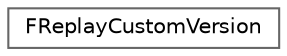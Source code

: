 digraph "Graphical Class Hierarchy"
{
 // INTERACTIVE_SVG=YES
 // LATEX_PDF_SIZE
  bgcolor="transparent";
  edge [fontname=Helvetica,fontsize=10,labelfontname=Helvetica,labelfontsize=10];
  node [fontname=Helvetica,fontsize=10,shape=box,height=0.2,width=0.4];
  rankdir="LR";
  Node0 [id="Node000000",label="FReplayCustomVersion",height=0.2,width=0.4,color="grey40", fillcolor="white", style="filled",URL="$d3/d53/structFReplayCustomVersion.html",tooltip=" "];
}
